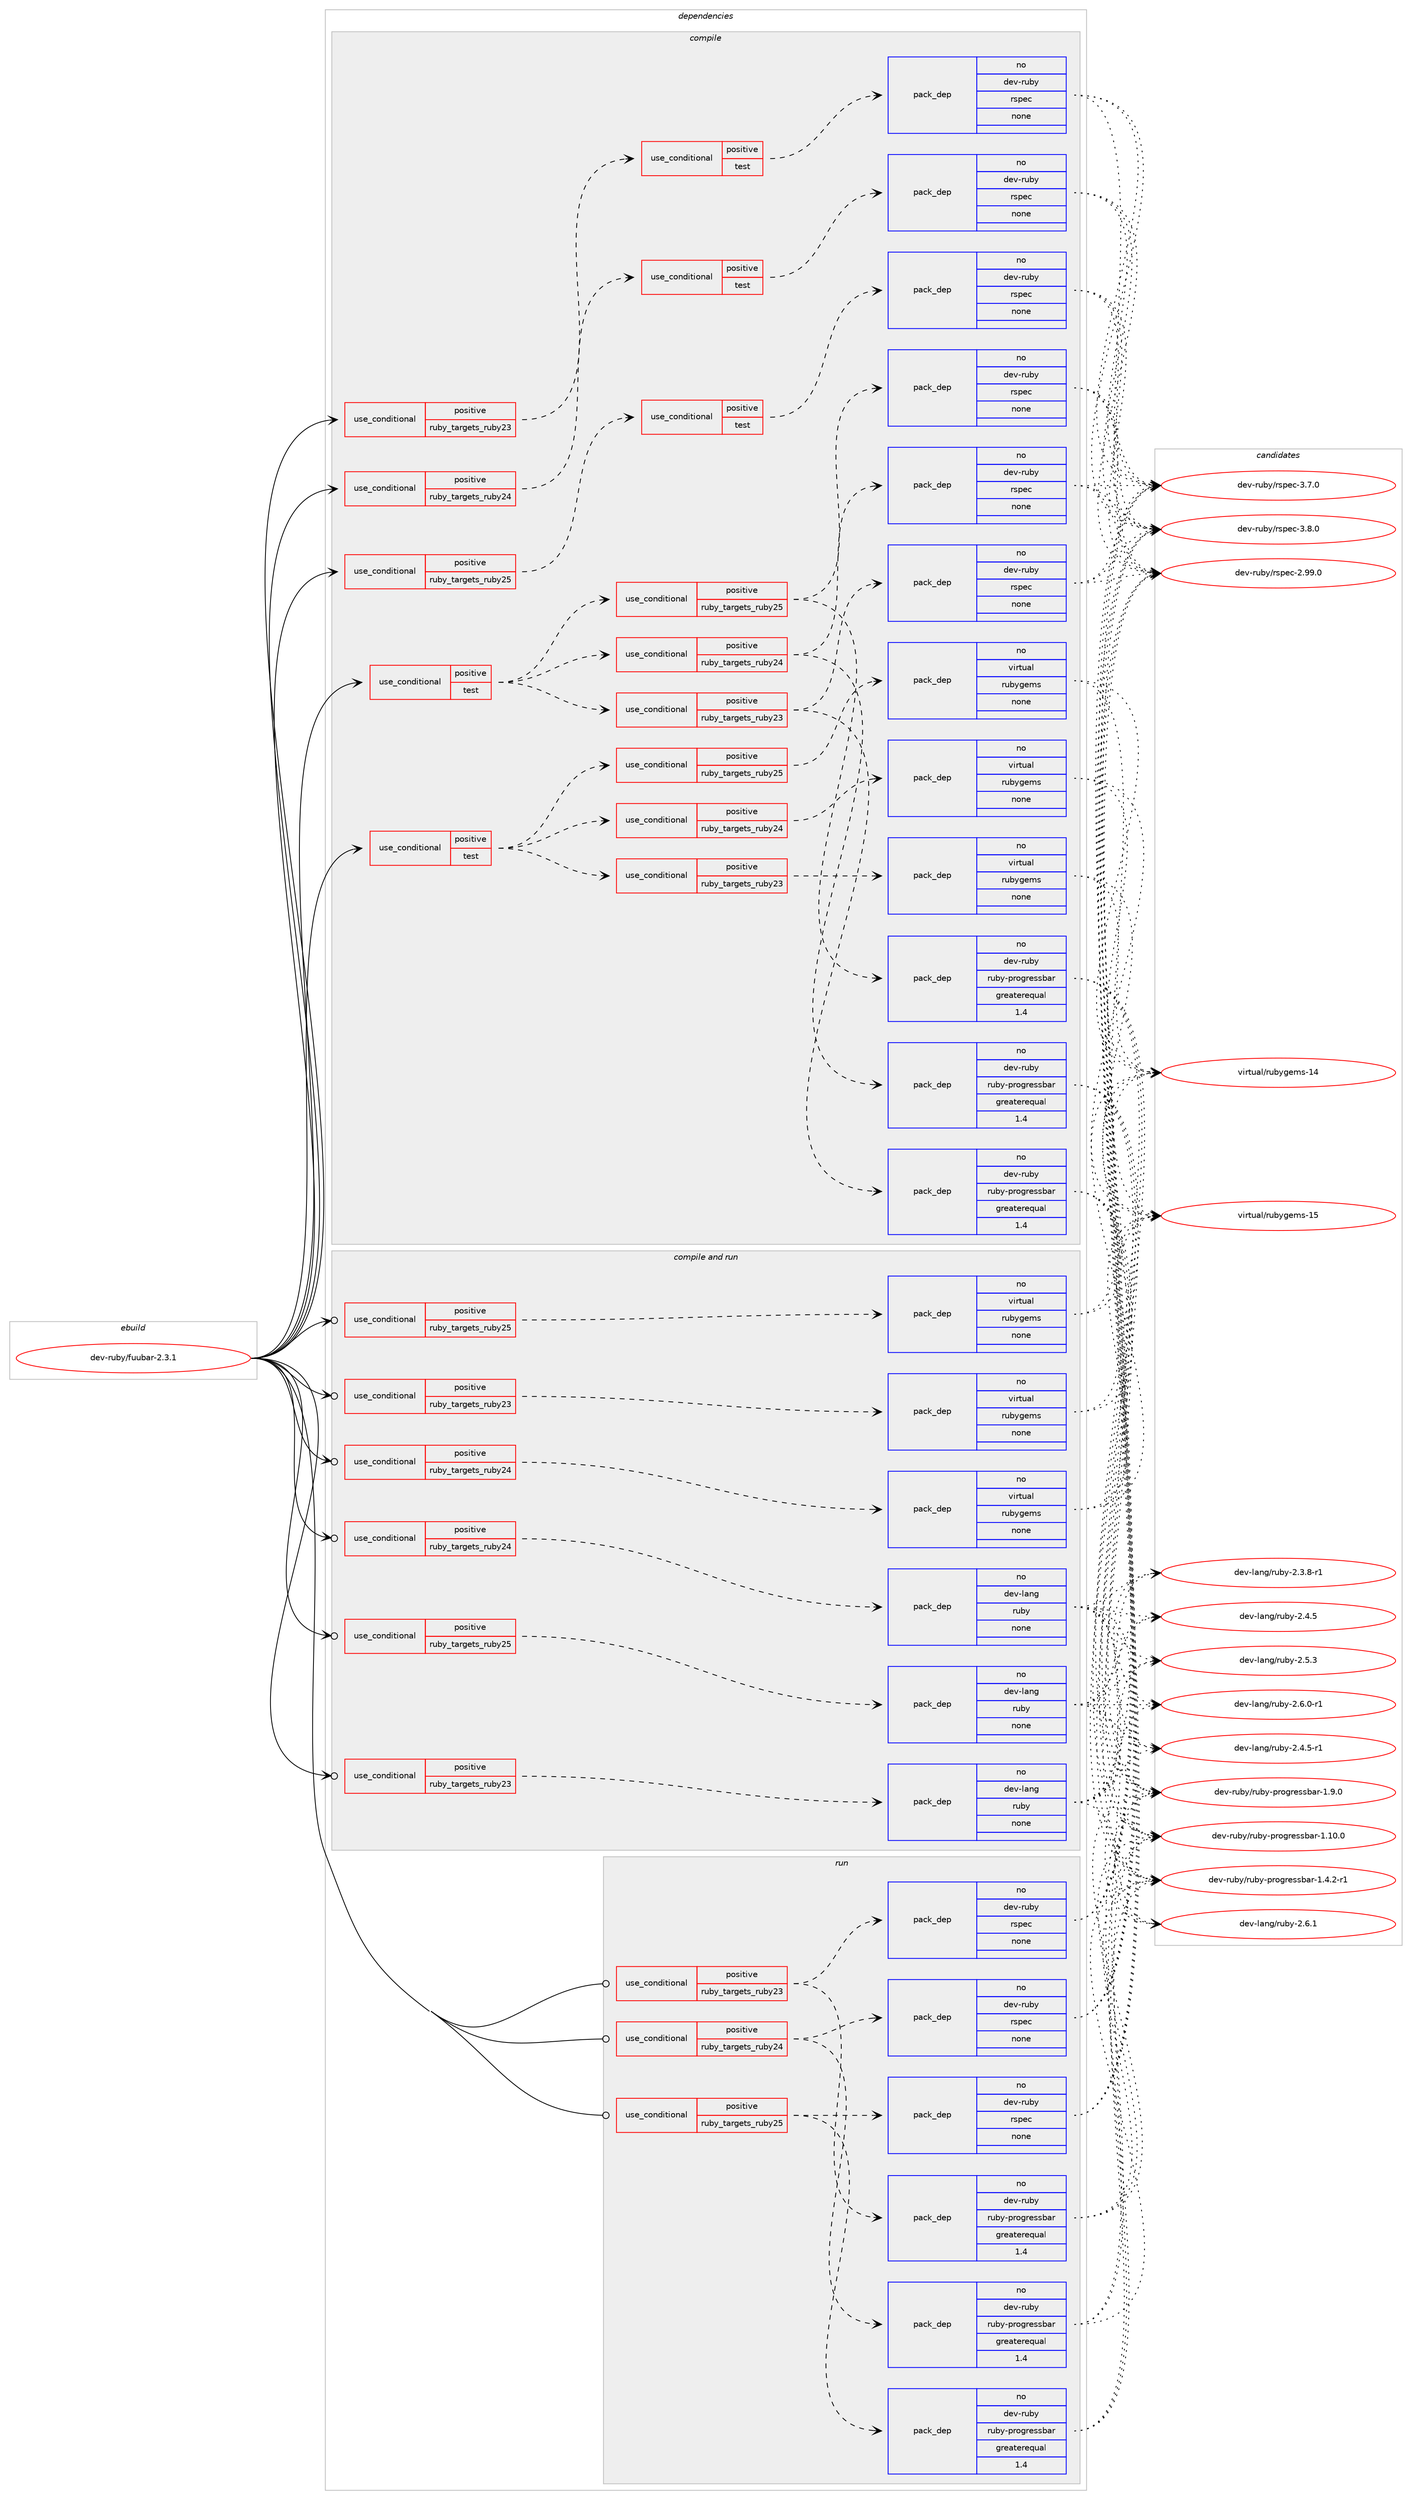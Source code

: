 digraph prolog {

# *************
# Graph options
# *************

newrank=true;
concentrate=true;
compound=true;
graph [rankdir=LR,fontname=Helvetica,fontsize=10,ranksep=1.5];#, ranksep=2.5, nodesep=0.2];
edge  [arrowhead=vee];
node  [fontname=Helvetica,fontsize=10];

# **********
# The ebuild
# **********

subgraph cluster_leftcol {
color=gray;
rank=same;
label=<<i>ebuild</i>>;
id [label="dev-ruby/fuubar-2.3.1", color=red, width=4, href="../dev-ruby/fuubar-2.3.1.svg"];
}

# ****************
# The dependencies
# ****************

subgraph cluster_midcol {
color=gray;
label=<<i>dependencies</i>>;
subgraph cluster_compile {
fillcolor="#eeeeee";
style=filled;
label=<<i>compile</i>>;
subgraph cond400617 {
dependency1494872 [label=<<TABLE BORDER="0" CELLBORDER="1" CELLSPACING="0" CELLPADDING="4"><TR><TD ROWSPAN="3" CELLPADDING="10">use_conditional</TD></TR><TR><TD>positive</TD></TR><TR><TD>ruby_targets_ruby23</TD></TR></TABLE>>, shape=none, color=red];
subgraph cond400618 {
dependency1494873 [label=<<TABLE BORDER="0" CELLBORDER="1" CELLSPACING="0" CELLPADDING="4"><TR><TD ROWSPAN="3" CELLPADDING="10">use_conditional</TD></TR><TR><TD>positive</TD></TR><TR><TD>test</TD></TR></TABLE>>, shape=none, color=red];
subgraph pack1070810 {
dependency1494874 [label=<<TABLE BORDER="0" CELLBORDER="1" CELLSPACING="0" CELLPADDING="4" WIDTH="220"><TR><TD ROWSPAN="6" CELLPADDING="30">pack_dep</TD></TR><TR><TD WIDTH="110">no</TD></TR><TR><TD>dev-ruby</TD></TR><TR><TD>rspec</TD></TR><TR><TD>none</TD></TR><TR><TD></TD></TR></TABLE>>, shape=none, color=blue];
}
dependency1494873:e -> dependency1494874:w [weight=20,style="dashed",arrowhead="vee"];
}
dependency1494872:e -> dependency1494873:w [weight=20,style="dashed",arrowhead="vee"];
}
id:e -> dependency1494872:w [weight=20,style="solid",arrowhead="vee"];
subgraph cond400619 {
dependency1494875 [label=<<TABLE BORDER="0" CELLBORDER="1" CELLSPACING="0" CELLPADDING="4"><TR><TD ROWSPAN="3" CELLPADDING="10">use_conditional</TD></TR><TR><TD>positive</TD></TR><TR><TD>ruby_targets_ruby24</TD></TR></TABLE>>, shape=none, color=red];
subgraph cond400620 {
dependency1494876 [label=<<TABLE BORDER="0" CELLBORDER="1" CELLSPACING="0" CELLPADDING="4"><TR><TD ROWSPAN="3" CELLPADDING="10">use_conditional</TD></TR><TR><TD>positive</TD></TR><TR><TD>test</TD></TR></TABLE>>, shape=none, color=red];
subgraph pack1070811 {
dependency1494877 [label=<<TABLE BORDER="0" CELLBORDER="1" CELLSPACING="0" CELLPADDING="4" WIDTH="220"><TR><TD ROWSPAN="6" CELLPADDING="30">pack_dep</TD></TR><TR><TD WIDTH="110">no</TD></TR><TR><TD>dev-ruby</TD></TR><TR><TD>rspec</TD></TR><TR><TD>none</TD></TR><TR><TD></TD></TR></TABLE>>, shape=none, color=blue];
}
dependency1494876:e -> dependency1494877:w [weight=20,style="dashed",arrowhead="vee"];
}
dependency1494875:e -> dependency1494876:w [weight=20,style="dashed",arrowhead="vee"];
}
id:e -> dependency1494875:w [weight=20,style="solid",arrowhead="vee"];
subgraph cond400621 {
dependency1494878 [label=<<TABLE BORDER="0" CELLBORDER="1" CELLSPACING="0" CELLPADDING="4"><TR><TD ROWSPAN="3" CELLPADDING="10">use_conditional</TD></TR><TR><TD>positive</TD></TR><TR><TD>ruby_targets_ruby25</TD></TR></TABLE>>, shape=none, color=red];
subgraph cond400622 {
dependency1494879 [label=<<TABLE BORDER="0" CELLBORDER="1" CELLSPACING="0" CELLPADDING="4"><TR><TD ROWSPAN="3" CELLPADDING="10">use_conditional</TD></TR><TR><TD>positive</TD></TR><TR><TD>test</TD></TR></TABLE>>, shape=none, color=red];
subgraph pack1070812 {
dependency1494880 [label=<<TABLE BORDER="0" CELLBORDER="1" CELLSPACING="0" CELLPADDING="4" WIDTH="220"><TR><TD ROWSPAN="6" CELLPADDING="30">pack_dep</TD></TR><TR><TD WIDTH="110">no</TD></TR><TR><TD>dev-ruby</TD></TR><TR><TD>rspec</TD></TR><TR><TD>none</TD></TR><TR><TD></TD></TR></TABLE>>, shape=none, color=blue];
}
dependency1494879:e -> dependency1494880:w [weight=20,style="dashed",arrowhead="vee"];
}
dependency1494878:e -> dependency1494879:w [weight=20,style="dashed",arrowhead="vee"];
}
id:e -> dependency1494878:w [weight=20,style="solid",arrowhead="vee"];
subgraph cond400623 {
dependency1494881 [label=<<TABLE BORDER="0" CELLBORDER="1" CELLSPACING="0" CELLPADDING="4"><TR><TD ROWSPAN="3" CELLPADDING="10">use_conditional</TD></TR><TR><TD>positive</TD></TR><TR><TD>test</TD></TR></TABLE>>, shape=none, color=red];
subgraph cond400624 {
dependency1494882 [label=<<TABLE BORDER="0" CELLBORDER="1" CELLSPACING="0" CELLPADDING="4"><TR><TD ROWSPAN="3" CELLPADDING="10">use_conditional</TD></TR><TR><TD>positive</TD></TR><TR><TD>ruby_targets_ruby23</TD></TR></TABLE>>, shape=none, color=red];
subgraph pack1070813 {
dependency1494883 [label=<<TABLE BORDER="0" CELLBORDER="1" CELLSPACING="0" CELLPADDING="4" WIDTH="220"><TR><TD ROWSPAN="6" CELLPADDING="30">pack_dep</TD></TR><TR><TD WIDTH="110">no</TD></TR><TR><TD>dev-ruby</TD></TR><TR><TD>rspec</TD></TR><TR><TD>none</TD></TR><TR><TD></TD></TR></TABLE>>, shape=none, color=blue];
}
dependency1494882:e -> dependency1494883:w [weight=20,style="dashed",arrowhead="vee"];
subgraph pack1070814 {
dependency1494884 [label=<<TABLE BORDER="0" CELLBORDER="1" CELLSPACING="0" CELLPADDING="4" WIDTH="220"><TR><TD ROWSPAN="6" CELLPADDING="30">pack_dep</TD></TR><TR><TD WIDTH="110">no</TD></TR><TR><TD>dev-ruby</TD></TR><TR><TD>ruby-progressbar</TD></TR><TR><TD>greaterequal</TD></TR><TR><TD>1.4</TD></TR></TABLE>>, shape=none, color=blue];
}
dependency1494882:e -> dependency1494884:w [weight=20,style="dashed",arrowhead="vee"];
}
dependency1494881:e -> dependency1494882:w [weight=20,style="dashed",arrowhead="vee"];
subgraph cond400625 {
dependency1494885 [label=<<TABLE BORDER="0" CELLBORDER="1" CELLSPACING="0" CELLPADDING="4"><TR><TD ROWSPAN="3" CELLPADDING="10">use_conditional</TD></TR><TR><TD>positive</TD></TR><TR><TD>ruby_targets_ruby24</TD></TR></TABLE>>, shape=none, color=red];
subgraph pack1070815 {
dependency1494886 [label=<<TABLE BORDER="0" CELLBORDER="1" CELLSPACING="0" CELLPADDING="4" WIDTH="220"><TR><TD ROWSPAN="6" CELLPADDING="30">pack_dep</TD></TR><TR><TD WIDTH="110">no</TD></TR><TR><TD>dev-ruby</TD></TR><TR><TD>rspec</TD></TR><TR><TD>none</TD></TR><TR><TD></TD></TR></TABLE>>, shape=none, color=blue];
}
dependency1494885:e -> dependency1494886:w [weight=20,style="dashed",arrowhead="vee"];
subgraph pack1070816 {
dependency1494887 [label=<<TABLE BORDER="0" CELLBORDER="1" CELLSPACING="0" CELLPADDING="4" WIDTH="220"><TR><TD ROWSPAN="6" CELLPADDING="30">pack_dep</TD></TR><TR><TD WIDTH="110">no</TD></TR><TR><TD>dev-ruby</TD></TR><TR><TD>ruby-progressbar</TD></TR><TR><TD>greaterequal</TD></TR><TR><TD>1.4</TD></TR></TABLE>>, shape=none, color=blue];
}
dependency1494885:e -> dependency1494887:w [weight=20,style="dashed",arrowhead="vee"];
}
dependency1494881:e -> dependency1494885:w [weight=20,style="dashed",arrowhead="vee"];
subgraph cond400626 {
dependency1494888 [label=<<TABLE BORDER="0" CELLBORDER="1" CELLSPACING="0" CELLPADDING="4"><TR><TD ROWSPAN="3" CELLPADDING="10">use_conditional</TD></TR><TR><TD>positive</TD></TR><TR><TD>ruby_targets_ruby25</TD></TR></TABLE>>, shape=none, color=red];
subgraph pack1070817 {
dependency1494889 [label=<<TABLE BORDER="0" CELLBORDER="1" CELLSPACING="0" CELLPADDING="4" WIDTH="220"><TR><TD ROWSPAN="6" CELLPADDING="30">pack_dep</TD></TR><TR><TD WIDTH="110">no</TD></TR><TR><TD>dev-ruby</TD></TR><TR><TD>rspec</TD></TR><TR><TD>none</TD></TR><TR><TD></TD></TR></TABLE>>, shape=none, color=blue];
}
dependency1494888:e -> dependency1494889:w [weight=20,style="dashed",arrowhead="vee"];
subgraph pack1070818 {
dependency1494890 [label=<<TABLE BORDER="0" CELLBORDER="1" CELLSPACING="0" CELLPADDING="4" WIDTH="220"><TR><TD ROWSPAN="6" CELLPADDING="30">pack_dep</TD></TR><TR><TD WIDTH="110">no</TD></TR><TR><TD>dev-ruby</TD></TR><TR><TD>ruby-progressbar</TD></TR><TR><TD>greaterequal</TD></TR><TR><TD>1.4</TD></TR></TABLE>>, shape=none, color=blue];
}
dependency1494888:e -> dependency1494890:w [weight=20,style="dashed",arrowhead="vee"];
}
dependency1494881:e -> dependency1494888:w [weight=20,style="dashed",arrowhead="vee"];
}
id:e -> dependency1494881:w [weight=20,style="solid",arrowhead="vee"];
subgraph cond400627 {
dependency1494891 [label=<<TABLE BORDER="0" CELLBORDER="1" CELLSPACING="0" CELLPADDING="4"><TR><TD ROWSPAN="3" CELLPADDING="10">use_conditional</TD></TR><TR><TD>positive</TD></TR><TR><TD>test</TD></TR></TABLE>>, shape=none, color=red];
subgraph cond400628 {
dependency1494892 [label=<<TABLE BORDER="0" CELLBORDER="1" CELLSPACING="0" CELLPADDING="4"><TR><TD ROWSPAN="3" CELLPADDING="10">use_conditional</TD></TR><TR><TD>positive</TD></TR><TR><TD>ruby_targets_ruby23</TD></TR></TABLE>>, shape=none, color=red];
subgraph pack1070819 {
dependency1494893 [label=<<TABLE BORDER="0" CELLBORDER="1" CELLSPACING="0" CELLPADDING="4" WIDTH="220"><TR><TD ROWSPAN="6" CELLPADDING="30">pack_dep</TD></TR><TR><TD WIDTH="110">no</TD></TR><TR><TD>virtual</TD></TR><TR><TD>rubygems</TD></TR><TR><TD>none</TD></TR><TR><TD></TD></TR></TABLE>>, shape=none, color=blue];
}
dependency1494892:e -> dependency1494893:w [weight=20,style="dashed",arrowhead="vee"];
}
dependency1494891:e -> dependency1494892:w [weight=20,style="dashed",arrowhead="vee"];
subgraph cond400629 {
dependency1494894 [label=<<TABLE BORDER="0" CELLBORDER="1" CELLSPACING="0" CELLPADDING="4"><TR><TD ROWSPAN="3" CELLPADDING="10">use_conditional</TD></TR><TR><TD>positive</TD></TR><TR><TD>ruby_targets_ruby24</TD></TR></TABLE>>, shape=none, color=red];
subgraph pack1070820 {
dependency1494895 [label=<<TABLE BORDER="0" CELLBORDER="1" CELLSPACING="0" CELLPADDING="4" WIDTH="220"><TR><TD ROWSPAN="6" CELLPADDING="30">pack_dep</TD></TR><TR><TD WIDTH="110">no</TD></TR><TR><TD>virtual</TD></TR><TR><TD>rubygems</TD></TR><TR><TD>none</TD></TR><TR><TD></TD></TR></TABLE>>, shape=none, color=blue];
}
dependency1494894:e -> dependency1494895:w [weight=20,style="dashed",arrowhead="vee"];
}
dependency1494891:e -> dependency1494894:w [weight=20,style="dashed",arrowhead="vee"];
subgraph cond400630 {
dependency1494896 [label=<<TABLE BORDER="0" CELLBORDER="1" CELLSPACING="0" CELLPADDING="4"><TR><TD ROWSPAN="3" CELLPADDING="10">use_conditional</TD></TR><TR><TD>positive</TD></TR><TR><TD>ruby_targets_ruby25</TD></TR></TABLE>>, shape=none, color=red];
subgraph pack1070821 {
dependency1494897 [label=<<TABLE BORDER="0" CELLBORDER="1" CELLSPACING="0" CELLPADDING="4" WIDTH="220"><TR><TD ROWSPAN="6" CELLPADDING="30">pack_dep</TD></TR><TR><TD WIDTH="110">no</TD></TR><TR><TD>virtual</TD></TR><TR><TD>rubygems</TD></TR><TR><TD>none</TD></TR><TR><TD></TD></TR></TABLE>>, shape=none, color=blue];
}
dependency1494896:e -> dependency1494897:w [weight=20,style="dashed",arrowhead="vee"];
}
dependency1494891:e -> dependency1494896:w [weight=20,style="dashed",arrowhead="vee"];
}
id:e -> dependency1494891:w [weight=20,style="solid",arrowhead="vee"];
}
subgraph cluster_compileandrun {
fillcolor="#eeeeee";
style=filled;
label=<<i>compile and run</i>>;
subgraph cond400631 {
dependency1494898 [label=<<TABLE BORDER="0" CELLBORDER="1" CELLSPACING="0" CELLPADDING="4"><TR><TD ROWSPAN="3" CELLPADDING="10">use_conditional</TD></TR><TR><TD>positive</TD></TR><TR><TD>ruby_targets_ruby23</TD></TR></TABLE>>, shape=none, color=red];
subgraph pack1070822 {
dependency1494899 [label=<<TABLE BORDER="0" CELLBORDER="1" CELLSPACING="0" CELLPADDING="4" WIDTH="220"><TR><TD ROWSPAN="6" CELLPADDING="30">pack_dep</TD></TR><TR><TD WIDTH="110">no</TD></TR><TR><TD>dev-lang</TD></TR><TR><TD>ruby</TD></TR><TR><TD>none</TD></TR><TR><TD></TD></TR></TABLE>>, shape=none, color=blue];
}
dependency1494898:e -> dependency1494899:w [weight=20,style="dashed",arrowhead="vee"];
}
id:e -> dependency1494898:w [weight=20,style="solid",arrowhead="odotvee"];
subgraph cond400632 {
dependency1494900 [label=<<TABLE BORDER="0" CELLBORDER="1" CELLSPACING="0" CELLPADDING="4"><TR><TD ROWSPAN="3" CELLPADDING="10">use_conditional</TD></TR><TR><TD>positive</TD></TR><TR><TD>ruby_targets_ruby23</TD></TR></TABLE>>, shape=none, color=red];
subgraph pack1070823 {
dependency1494901 [label=<<TABLE BORDER="0" CELLBORDER="1" CELLSPACING="0" CELLPADDING="4" WIDTH="220"><TR><TD ROWSPAN="6" CELLPADDING="30">pack_dep</TD></TR><TR><TD WIDTH="110">no</TD></TR><TR><TD>virtual</TD></TR><TR><TD>rubygems</TD></TR><TR><TD>none</TD></TR><TR><TD></TD></TR></TABLE>>, shape=none, color=blue];
}
dependency1494900:e -> dependency1494901:w [weight=20,style="dashed",arrowhead="vee"];
}
id:e -> dependency1494900:w [weight=20,style="solid",arrowhead="odotvee"];
subgraph cond400633 {
dependency1494902 [label=<<TABLE BORDER="0" CELLBORDER="1" CELLSPACING="0" CELLPADDING="4"><TR><TD ROWSPAN="3" CELLPADDING="10">use_conditional</TD></TR><TR><TD>positive</TD></TR><TR><TD>ruby_targets_ruby24</TD></TR></TABLE>>, shape=none, color=red];
subgraph pack1070824 {
dependency1494903 [label=<<TABLE BORDER="0" CELLBORDER="1" CELLSPACING="0" CELLPADDING="4" WIDTH="220"><TR><TD ROWSPAN="6" CELLPADDING="30">pack_dep</TD></TR><TR><TD WIDTH="110">no</TD></TR><TR><TD>dev-lang</TD></TR><TR><TD>ruby</TD></TR><TR><TD>none</TD></TR><TR><TD></TD></TR></TABLE>>, shape=none, color=blue];
}
dependency1494902:e -> dependency1494903:w [weight=20,style="dashed",arrowhead="vee"];
}
id:e -> dependency1494902:w [weight=20,style="solid",arrowhead="odotvee"];
subgraph cond400634 {
dependency1494904 [label=<<TABLE BORDER="0" CELLBORDER="1" CELLSPACING="0" CELLPADDING="4"><TR><TD ROWSPAN="3" CELLPADDING="10">use_conditional</TD></TR><TR><TD>positive</TD></TR><TR><TD>ruby_targets_ruby24</TD></TR></TABLE>>, shape=none, color=red];
subgraph pack1070825 {
dependency1494905 [label=<<TABLE BORDER="0" CELLBORDER="1" CELLSPACING="0" CELLPADDING="4" WIDTH="220"><TR><TD ROWSPAN="6" CELLPADDING="30">pack_dep</TD></TR><TR><TD WIDTH="110">no</TD></TR><TR><TD>virtual</TD></TR><TR><TD>rubygems</TD></TR><TR><TD>none</TD></TR><TR><TD></TD></TR></TABLE>>, shape=none, color=blue];
}
dependency1494904:e -> dependency1494905:w [weight=20,style="dashed",arrowhead="vee"];
}
id:e -> dependency1494904:w [weight=20,style="solid",arrowhead="odotvee"];
subgraph cond400635 {
dependency1494906 [label=<<TABLE BORDER="0" CELLBORDER="1" CELLSPACING="0" CELLPADDING="4"><TR><TD ROWSPAN="3" CELLPADDING="10">use_conditional</TD></TR><TR><TD>positive</TD></TR><TR><TD>ruby_targets_ruby25</TD></TR></TABLE>>, shape=none, color=red];
subgraph pack1070826 {
dependency1494907 [label=<<TABLE BORDER="0" CELLBORDER="1" CELLSPACING="0" CELLPADDING="4" WIDTH="220"><TR><TD ROWSPAN="6" CELLPADDING="30">pack_dep</TD></TR><TR><TD WIDTH="110">no</TD></TR><TR><TD>dev-lang</TD></TR><TR><TD>ruby</TD></TR><TR><TD>none</TD></TR><TR><TD></TD></TR></TABLE>>, shape=none, color=blue];
}
dependency1494906:e -> dependency1494907:w [weight=20,style="dashed",arrowhead="vee"];
}
id:e -> dependency1494906:w [weight=20,style="solid",arrowhead="odotvee"];
subgraph cond400636 {
dependency1494908 [label=<<TABLE BORDER="0" CELLBORDER="1" CELLSPACING="0" CELLPADDING="4"><TR><TD ROWSPAN="3" CELLPADDING="10">use_conditional</TD></TR><TR><TD>positive</TD></TR><TR><TD>ruby_targets_ruby25</TD></TR></TABLE>>, shape=none, color=red];
subgraph pack1070827 {
dependency1494909 [label=<<TABLE BORDER="0" CELLBORDER="1" CELLSPACING="0" CELLPADDING="4" WIDTH="220"><TR><TD ROWSPAN="6" CELLPADDING="30">pack_dep</TD></TR><TR><TD WIDTH="110">no</TD></TR><TR><TD>virtual</TD></TR><TR><TD>rubygems</TD></TR><TR><TD>none</TD></TR><TR><TD></TD></TR></TABLE>>, shape=none, color=blue];
}
dependency1494908:e -> dependency1494909:w [weight=20,style="dashed",arrowhead="vee"];
}
id:e -> dependency1494908:w [weight=20,style="solid",arrowhead="odotvee"];
}
subgraph cluster_run {
fillcolor="#eeeeee";
style=filled;
label=<<i>run</i>>;
subgraph cond400637 {
dependency1494910 [label=<<TABLE BORDER="0" CELLBORDER="1" CELLSPACING="0" CELLPADDING="4"><TR><TD ROWSPAN="3" CELLPADDING="10">use_conditional</TD></TR><TR><TD>positive</TD></TR><TR><TD>ruby_targets_ruby23</TD></TR></TABLE>>, shape=none, color=red];
subgraph pack1070828 {
dependency1494911 [label=<<TABLE BORDER="0" CELLBORDER="1" CELLSPACING="0" CELLPADDING="4" WIDTH="220"><TR><TD ROWSPAN="6" CELLPADDING="30">pack_dep</TD></TR><TR><TD WIDTH="110">no</TD></TR><TR><TD>dev-ruby</TD></TR><TR><TD>rspec</TD></TR><TR><TD>none</TD></TR><TR><TD></TD></TR></TABLE>>, shape=none, color=blue];
}
dependency1494910:e -> dependency1494911:w [weight=20,style="dashed",arrowhead="vee"];
subgraph pack1070829 {
dependency1494912 [label=<<TABLE BORDER="0" CELLBORDER="1" CELLSPACING="0" CELLPADDING="4" WIDTH="220"><TR><TD ROWSPAN="6" CELLPADDING="30">pack_dep</TD></TR><TR><TD WIDTH="110">no</TD></TR><TR><TD>dev-ruby</TD></TR><TR><TD>ruby-progressbar</TD></TR><TR><TD>greaterequal</TD></TR><TR><TD>1.4</TD></TR></TABLE>>, shape=none, color=blue];
}
dependency1494910:e -> dependency1494912:w [weight=20,style="dashed",arrowhead="vee"];
}
id:e -> dependency1494910:w [weight=20,style="solid",arrowhead="odot"];
subgraph cond400638 {
dependency1494913 [label=<<TABLE BORDER="0" CELLBORDER="1" CELLSPACING="0" CELLPADDING="4"><TR><TD ROWSPAN="3" CELLPADDING="10">use_conditional</TD></TR><TR><TD>positive</TD></TR><TR><TD>ruby_targets_ruby24</TD></TR></TABLE>>, shape=none, color=red];
subgraph pack1070830 {
dependency1494914 [label=<<TABLE BORDER="0" CELLBORDER="1" CELLSPACING="0" CELLPADDING="4" WIDTH="220"><TR><TD ROWSPAN="6" CELLPADDING="30">pack_dep</TD></TR><TR><TD WIDTH="110">no</TD></TR><TR><TD>dev-ruby</TD></TR><TR><TD>rspec</TD></TR><TR><TD>none</TD></TR><TR><TD></TD></TR></TABLE>>, shape=none, color=blue];
}
dependency1494913:e -> dependency1494914:w [weight=20,style="dashed",arrowhead="vee"];
subgraph pack1070831 {
dependency1494915 [label=<<TABLE BORDER="0" CELLBORDER="1" CELLSPACING="0" CELLPADDING="4" WIDTH="220"><TR><TD ROWSPAN="6" CELLPADDING="30">pack_dep</TD></TR><TR><TD WIDTH="110">no</TD></TR><TR><TD>dev-ruby</TD></TR><TR><TD>ruby-progressbar</TD></TR><TR><TD>greaterequal</TD></TR><TR><TD>1.4</TD></TR></TABLE>>, shape=none, color=blue];
}
dependency1494913:e -> dependency1494915:w [weight=20,style="dashed",arrowhead="vee"];
}
id:e -> dependency1494913:w [weight=20,style="solid",arrowhead="odot"];
subgraph cond400639 {
dependency1494916 [label=<<TABLE BORDER="0" CELLBORDER="1" CELLSPACING="0" CELLPADDING="4"><TR><TD ROWSPAN="3" CELLPADDING="10">use_conditional</TD></TR><TR><TD>positive</TD></TR><TR><TD>ruby_targets_ruby25</TD></TR></TABLE>>, shape=none, color=red];
subgraph pack1070832 {
dependency1494917 [label=<<TABLE BORDER="0" CELLBORDER="1" CELLSPACING="0" CELLPADDING="4" WIDTH="220"><TR><TD ROWSPAN="6" CELLPADDING="30">pack_dep</TD></TR><TR><TD WIDTH="110">no</TD></TR><TR><TD>dev-ruby</TD></TR><TR><TD>rspec</TD></TR><TR><TD>none</TD></TR><TR><TD></TD></TR></TABLE>>, shape=none, color=blue];
}
dependency1494916:e -> dependency1494917:w [weight=20,style="dashed",arrowhead="vee"];
subgraph pack1070833 {
dependency1494918 [label=<<TABLE BORDER="0" CELLBORDER="1" CELLSPACING="0" CELLPADDING="4" WIDTH="220"><TR><TD ROWSPAN="6" CELLPADDING="30">pack_dep</TD></TR><TR><TD WIDTH="110">no</TD></TR><TR><TD>dev-ruby</TD></TR><TR><TD>ruby-progressbar</TD></TR><TR><TD>greaterequal</TD></TR><TR><TD>1.4</TD></TR></TABLE>>, shape=none, color=blue];
}
dependency1494916:e -> dependency1494918:w [weight=20,style="dashed",arrowhead="vee"];
}
id:e -> dependency1494916:w [weight=20,style="solid",arrowhead="odot"];
}
}

# **************
# The candidates
# **************

subgraph cluster_choices {
rank=same;
color=gray;
label=<<i>candidates</i>>;

subgraph choice1070810 {
color=black;
nodesep=1;
choice1001011184511411798121471141151121019945504657574648 [label="dev-ruby/rspec-2.99.0", color=red, width=4,href="../dev-ruby/rspec-2.99.0.svg"];
choice10010111845114117981214711411511210199455146554648 [label="dev-ruby/rspec-3.7.0", color=red, width=4,href="../dev-ruby/rspec-3.7.0.svg"];
choice10010111845114117981214711411511210199455146564648 [label="dev-ruby/rspec-3.8.0", color=red, width=4,href="../dev-ruby/rspec-3.8.0.svg"];
dependency1494874:e -> choice1001011184511411798121471141151121019945504657574648:w [style=dotted,weight="100"];
dependency1494874:e -> choice10010111845114117981214711411511210199455146554648:w [style=dotted,weight="100"];
dependency1494874:e -> choice10010111845114117981214711411511210199455146564648:w [style=dotted,weight="100"];
}
subgraph choice1070811 {
color=black;
nodesep=1;
choice1001011184511411798121471141151121019945504657574648 [label="dev-ruby/rspec-2.99.0", color=red, width=4,href="../dev-ruby/rspec-2.99.0.svg"];
choice10010111845114117981214711411511210199455146554648 [label="dev-ruby/rspec-3.7.0", color=red, width=4,href="../dev-ruby/rspec-3.7.0.svg"];
choice10010111845114117981214711411511210199455146564648 [label="dev-ruby/rspec-3.8.0", color=red, width=4,href="../dev-ruby/rspec-3.8.0.svg"];
dependency1494877:e -> choice1001011184511411798121471141151121019945504657574648:w [style=dotted,weight="100"];
dependency1494877:e -> choice10010111845114117981214711411511210199455146554648:w [style=dotted,weight="100"];
dependency1494877:e -> choice10010111845114117981214711411511210199455146564648:w [style=dotted,weight="100"];
}
subgraph choice1070812 {
color=black;
nodesep=1;
choice1001011184511411798121471141151121019945504657574648 [label="dev-ruby/rspec-2.99.0", color=red, width=4,href="../dev-ruby/rspec-2.99.0.svg"];
choice10010111845114117981214711411511210199455146554648 [label="dev-ruby/rspec-3.7.0", color=red, width=4,href="../dev-ruby/rspec-3.7.0.svg"];
choice10010111845114117981214711411511210199455146564648 [label="dev-ruby/rspec-3.8.0", color=red, width=4,href="../dev-ruby/rspec-3.8.0.svg"];
dependency1494880:e -> choice1001011184511411798121471141151121019945504657574648:w [style=dotted,weight="100"];
dependency1494880:e -> choice10010111845114117981214711411511210199455146554648:w [style=dotted,weight="100"];
dependency1494880:e -> choice10010111845114117981214711411511210199455146564648:w [style=dotted,weight="100"];
}
subgraph choice1070813 {
color=black;
nodesep=1;
choice1001011184511411798121471141151121019945504657574648 [label="dev-ruby/rspec-2.99.0", color=red, width=4,href="../dev-ruby/rspec-2.99.0.svg"];
choice10010111845114117981214711411511210199455146554648 [label="dev-ruby/rspec-3.7.0", color=red, width=4,href="../dev-ruby/rspec-3.7.0.svg"];
choice10010111845114117981214711411511210199455146564648 [label="dev-ruby/rspec-3.8.0", color=red, width=4,href="../dev-ruby/rspec-3.8.0.svg"];
dependency1494883:e -> choice1001011184511411798121471141151121019945504657574648:w [style=dotted,weight="100"];
dependency1494883:e -> choice10010111845114117981214711411511210199455146554648:w [style=dotted,weight="100"];
dependency1494883:e -> choice10010111845114117981214711411511210199455146564648:w [style=dotted,weight="100"];
}
subgraph choice1070814 {
color=black;
nodesep=1;
choice1001011184511411798121471141179812145112114111103114101115115989711445494649484648 [label="dev-ruby/ruby-progressbar-1.10.0", color=red, width=4,href="../dev-ruby/ruby-progressbar-1.10.0.svg"];
choice100101118451141179812147114117981214511211411110311410111511598971144549465246504511449 [label="dev-ruby/ruby-progressbar-1.4.2-r1", color=red, width=4,href="../dev-ruby/ruby-progressbar-1.4.2-r1.svg"];
choice10010111845114117981214711411798121451121141111031141011151159897114454946574648 [label="dev-ruby/ruby-progressbar-1.9.0", color=red, width=4,href="../dev-ruby/ruby-progressbar-1.9.0.svg"];
dependency1494884:e -> choice1001011184511411798121471141179812145112114111103114101115115989711445494649484648:w [style=dotted,weight="100"];
dependency1494884:e -> choice100101118451141179812147114117981214511211411110311410111511598971144549465246504511449:w [style=dotted,weight="100"];
dependency1494884:e -> choice10010111845114117981214711411798121451121141111031141011151159897114454946574648:w [style=dotted,weight="100"];
}
subgraph choice1070815 {
color=black;
nodesep=1;
choice1001011184511411798121471141151121019945504657574648 [label="dev-ruby/rspec-2.99.0", color=red, width=4,href="../dev-ruby/rspec-2.99.0.svg"];
choice10010111845114117981214711411511210199455146554648 [label="dev-ruby/rspec-3.7.0", color=red, width=4,href="../dev-ruby/rspec-3.7.0.svg"];
choice10010111845114117981214711411511210199455146564648 [label="dev-ruby/rspec-3.8.0", color=red, width=4,href="../dev-ruby/rspec-3.8.0.svg"];
dependency1494886:e -> choice1001011184511411798121471141151121019945504657574648:w [style=dotted,weight="100"];
dependency1494886:e -> choice10010111845114117981214711411511210199455146554648:w [style=dotted,weight="100"];
dependency1494886:e -> choice10010111845114117981214711411511210199455146564648:w [style=dotted,weight="100"];
}
subgraph choice1070816 {
color=black;
nodesep=1;
choice1001011184511411798121471141179812145112114111103114101115115989711445494649484648 [label="dev-ruby/ruby-progressbar-1.10.0", color=red, width=4,href="../dev-ruby/ruby-progressbar-1.10.0.svg"];
choice100101118451141179812147114117981214511211411110311410111511598971144549465246504511449 [label="dev-ruby/ruby-progressbar-1.4.2-r1", color=red, width=4,href="../dev-ruby/ruby-progressbar-1.4.2-r1.svg"];
choice10010111845114117981214711411798121451121141111031141011151159897114454946574648 [label="dev-ruby/ruby-progressbar-1.9.0", color=red, width=4,href="../dev-ruby/ruby-progressbar-1.9.0.svg"];
dependency1494887:e -> choice1001011184511411798121471141179812145112114111103114101115115989711445494649484648:w [style=dotted,weight="100"];
dependency1494887:e -> choice100101118451141179812147114117981214511211411110311410111511598971144549465246504511449:w [style=dotted,weight="100"];
dependency1494887:e -> choice10010111845114117981214711411798121451121141111031141011151159897114454946574648:w [style=dotted,weight="100"];
}
subgraph choice1070817 {
color=black;
nodesep=1;
choice1001011184511411798121471141151121019945504657574648 [label="dev-ruby/rspec-2.99.0", color=red, width=4,href="../dev-ruby/rspec-2.99.0.svg"];
choice10010111845114117981214711411511210199455146554648 [label="dev-ruby/rspec-3.7.0", color=red, width=4,href="../dev-ruby/rspec-3.7.0.svg"];
choice10010111845114117981214711411511210199455146564648 [label="dev-ruby/rspec-3.8.0", color=red, width=4,href="../dev-ruby/rspec-3.8.0.svg"];
dependency1494889:e -> choice1001011184511411798121471141151121019945504657574648:w [style=dotted,weight="100"];
dependency1494889:e -> choice10010111845114117981214711411511210199455146554648:w [style=dotted,weight="100"];
dependency1494889:e -> choice10010111845114117981214711411511210199455146564648:w [style=dotted,weight="100"];
}
subgraph choice1070818 {
color=black;
nodesep=1;
choice1001011184511411798121471141179812145112114111103114101115115989711445494649484648 [label="dev-ruby/ruby-progressbar-1.10.0", color=red, width=4,href="../dev-ruby/ruby-progressbar-1.10.0.svg"];
choice100101118451141179812147114117981214511211411110311410111511598971144549465246504511449 [label="dev-ruby/ruby-progressbar-1.4.2-r1", color=red, width=4,href="../dev-ruby/ruby-progressbar-1.4.2-r1.svg"];
choice10010111845114117981214711411798121451121141111031141011151159897114454946574648 [label="dev-ruby/ruby-progressbar-1.9.0", color=red, width=4,href="../dev-ruby/ruby-progressbar-1.9.0.svg"];
dependency1494890:e -> choice1001011184511411798121471141179812145112114111103114101115115989711445494649484648:w [style=dotted,weight="100"];
dependency1494890:e -> choice100101118451141179812147114117981214511211411110311410111511598971144549465246504511449:w [style=dotted,weight="100"];
dependency1494890:e -> choice10010111845114117981214711411798121451121141111031141011151159897114454946574648:w [style=dotted,weight="100"];
}
subgraph choice1070819 {
color=black;
nodesep=1;
choice118105114116117971084711411798121103101109115454952 [label="virtual/rubygems-14", color=red, width=4,href="../virtual/rubygems-14.svg"];
choice118105114116117971084711411798121103101109115454953 [label="virtual/rubygems-15", color=red, width=4,href="../virtual/rubygems-15.svg"];
dependency1494893:e -> choice118105114116117971084711411798121103101109115454952:w [style=dotted,weight="100"];
dependency1494893:e -> choice118105114116117971084711411798121103101109115454953:w [style=dotted,weight="100"];
}
subgraph choice1070820 {
color=black;
nodesep=1;
choice118105114116117971084711411798121103101109115454952 [label="virtual/rubygems-14", color=red, width=4,href="../virtual/rubygems-14.svg"];
choice118105114116117971084711411798121103101109115454953 [label="virtual/rubygems-15", color=red, width=4,href="../virtual/rubygems-15.svg"];
dependency1494895:e -> choice118105114116117971084711411798121103101109115454952:w [style=dotted,weight="100"];
dependency1494895:e -> choice118105114116117971084711411798121103101109115454953:w [style=dotted,weight="100"];
}
subgraph choice1070821 {
color=black;
nodesep=1;
choice118105114116117971084711411798121103101109115454952 [label="virtual/rubygems-14", color=red, width=4,href="../virtual/rubygems-14.svg"];
choice118105114116117971084711411798121103101109115454953 [label="virtual/rubygems-15", color=red, width=4,href="../virtual/rubygems-15.svg"];
dependency1494897:e -> choice118105114116117971084711411798121103101109115454952:w [style=dotted,weight="100"];
dependency1494897:e -> choice118105114116117971084711411798121103101109115454953:w [style=dotted,weight="100"];
}
subgraph choice1070822 {
color=black;
nodesep=1;
choice100101118451089711010347114117981214550465146564511449 [label="dev-lang/ruby-2.3.8-r1", color=red, width=4,href="../dev-lang/ruby-2.3.8-r1.svg"];
choice10010111845108971101034711411798121455046524653 [label="dev-lang/ruby-2.4.5", color=red, width=4,href="../dev-lang/ruby-2.4.5.svg"];
choice100101118451089711010347114117981214550465246534511449 [label="dev-lang/ruby-2.4.5-r1", color=red, width=4,href="../dev-lang/ruby-2.4.5-r1.svg"];
choice10010111845108971101034711411798121455046534651 [label="dev-lang/ruby-2.5.3", color=red, width=4,href="../dev-lang/ruby-2.5.3.svg"];
choice100101118451089711010347114117981214550465446484511449 [label="dev-lang/ruby-2.6.0-r1", color=red, width=4,href="../dev-lang/ruby-2.6.0-r1.svg"];
choice10010111845108971101034711411798121455046544649 [label="dev-lang/ruby-2.6.1", color=red, width=4,href="../dev-lang/ruby-2.6.1.svg"];
dependency1494899:e -> choice100101118451089711010347114117981214550465146564511449:w [style=dotted,weight="100"];
dependency1494899:e -> choice10010111845108971101034711411798121455046524653:w [style=dotted,weight="100"];
dependency1494899:e -> choice100101118451089711010347114117981214550465246534511449:w [style=dotted,weight="100"];
dependency1494899:e -> choice10010111845108971101034711411798121455046534651:w [style=dotted,weight="100"];
dependency1494899:e -> choice100101118451089711010347114117981214550465446484511449:w [style=dotted,weight="100"];
dependency1494899:e -> choice10010111845108971101034711411798121455046544649:w [style=dotted,weight="100"];
}
subgraph choice1070823 {
color=black;
nodesep=1;
choice118105114116117971084711411798121103101109115454952 [label="virtual/rubygems-14", color=red, width=4,href="../virtual/rubygems-14.svg"];
choice118105114116117971084711411798121103101109115454953 [label="virtual/rubygems-15", color=red, width=4,href="../virtual/rubygems-15.svg"];
dependency1494901:e -> choice118105114116117971084711411798121103101109115454952:w [style=dotted,weight="100"];
dependency1494901:e -> choice118105114116117971084711411798121103101109115454953:w [style=dotted,weight="100"];
}
subgraph choice1070824 {
color=black;
nodesep=1;
choice100101118451089711010347114117981214550465146564511449 [label="dev-lang/ruby-2.3.8-r1", color=red, width=4,href="../dev-lang/ruby-2.3.8-r1.svg"];
choice10010111845108971101034711411798121455046524653 [label="dev-lang/ruby-2.4.5", color=red, width=4,href="../dev-lang/ruby-2.4.5.svg"];
choice100101118451089711010347114117981214550465246534511449 [label="dev-lang/ruby-2.4.5-r1", color=red, width=4,href="../dev-lang/ruby-2.4.5-r1.svg"];
choice10010111845108971101034711411798121455046534651 [label="dev-lang/ruby-2.5.3", color=red, width=4,href="../dev-lang/ruby-2.5.3.svg"];
choice100101118451089711010347114117981214550465446484511449 [label="dev-lang/ruby-2.6.0-r1", color=red, width=4,href="../dev-lang/ruby-2.6.0-r1.svg"];
choice10010111845108971101034711411798121455046544649 [label="dev-lang/ruby-2.6.1", color=red, width=4,href="../dev-lang/ruby-2.6.1.svg"];
dependency1494903:e -> choice100101118451089711010347114117981214550465146564511449:w [style=dotted,weight="100"];
dependency1494903:e -> choice10010111845108971101034711411798121455046524653:w [style=dotted,weight="100"];
dependency1494903:e -> choice100101118451089711010347114117981214550465246534511449:w [style=dotted,weight="100"];
dependency1494903:e -> choice10010111845108971101034711411798121455046534651:w [style=dotted,weight="100"];
dependency1494903:e -> choice100101118451089711010347114117981214550465446484511449:w [style=dotted,weight="100"];
dependency1494903:e -> choice10010111845108971101034711411798121455046544649:w [style=dotted,weight="100"];
}
subgraph choice1070825 {
color=black;
nodesep=1;
choice118105114116117971084711411798121103101109115454952 [label="virtual/rubygems-14", color=red, width=4,href="../virtual/rubygems-14.svg"];
choice118105114116117971084711411798121103101109115454953 [label="virtual/rubygems-15", color=red, width=4,href="../virtual/rubygems-15.svg"];
dependency1494905:e -> choice118105114116117971084711411798121103101109115454952:w [style=dotted,weight="100"];
dependency1494905:e -> choice118105114116117971084711411798121103101109115454953:w [style=dotted,weight="100"];
}
subgraph choice1070826 {
color=black;
nodesep=1;
choice100101118451089711010347114117981214550465146564511449 [label="dev-lang/ruby-2.3.8-r1", color=red, width=4,href="../dev-lang/ruby-2.3.8-r1.svg"];
choice10010111845108971101034711411798121455046524653 [label="dev-lang/ruby-2.4.5", color=red, width=4,href="../dev-lang/ruby-2.4.5.svg"];
choice100101118451089711010347114117981214550465246534511449 [label="dev-lang/ruby-2.4.5-r1", color=red, width=4,href="../dev-lang/ruby-2.4.5-r1.svg"];
choice10010111845108971101034711411798121455046534651 [label="dev-lang/ruby-2.5.3", color=red, width=4,href="../dev-lang/ruby-2.5.3.svg"];
choice100101118451089711010347114117981214550465446484511449 [label="dev-lang/ruby-2.6.0-r1", color=red, width=4,href="../dev-lang/ruby-2.6.0-r1.svg"];
choice10010111845108971101034711411798121455046544649 [label="dev-lang/ruby-2.6.1", color=red, width=4,href="../dev-lang/ruby-2.6.1.svg"];
dependency1494907:e -> choice100101118451089711010347114117981214550465146564511449:w [style=dotted,weight="100"];
dependency1494907:e -> choice10010111845108971101034711411798121455046524653:w [style=dotted,weight="100"];
dependency1494907:e -> choice100101118451089711010347114117981214550465246534511449:w [style=dotted,weight="100"];
dependency1494907:e -> choice10010111845108971101034711411798121455046534651:w [style=dotted,weight="100"];
dependency1494907:e -> choice100101118451089711010347114117981214550465446484511449:w [style=dotted,weight="100"];
dependency1494907:e -> choice10010111845108971101034711411798121455046544649:w [style=dotted,weight="100"];
}
subgraph choice1070827 {
color=black;
nodesep=1;
choice118105114116117971084711411798121103101109115454952 [label="virtual/rubygems-14", color=red, width=4,href="../virtual/rubygems-14.svg"];
choice118105114116117971084711411798121103101109115454953 [label="virtual/rubygems-15", color=red, width=4,href="../virtual/rubygems-15.svg"];
dependency1494909:e -> choice118105114116117971084711411798121103101109115454952:w [style=dotted,weight="100"];
dependency1494909:e -> choice118105114116117971084711411798121103101109115454953:w [style=dotted,weight="100"];
}
subgraph choice1070828 {
color=black;
nodesep=1;
choice1001011184511411798121471141151121019945504657574648 [label="dev-ruby/rspec-2.99.0", color=red, width=4,href="../dev-ruby/rspec-2.99.0.svg"];
choice10010111845114117981214711411511210199455146554648 [label="dev-ruby/rspec-3.7.0", color=red, width=4,href="../dev-ruby/rspec-3.7.0.svg"];
choice10010111845114117981214711411511210199455146564648 [label="dev-ruby/rspec-3.8.0", color=red, width=4,href="../dev-ruby/rspec-3.8.0.svg"];
dependency1494911:e -> choice1001011184511411798121471141151121019945504657574648:w [style=dotted,weight="100"];
dependency1494911:e -> choice10010111845114117981214711411511210199455146554648:w [style=dotted,weight="100"];
dependency1494911:e -> choice10010111845114117981214711411511210199455146564648:w [style=dotted,weight="100"];
}
subgraph choice1070829 {
color=black;
nodesep=1;
choice1001011184511411798121471141179812145112114111103114101115115989711445494649484648 [label="dev-ruby/ruby-progressbar-1.10.0", color=red, width=4,href="../dev-ruby/ruby-progressbar-1.10.0.svg"];
choice100101118451141179812147114117981214511211411110311410111511598971144549465246504511449 [label="dev-ruby/ruby-progressbar-1.4.2-r1", color=red, width=4,href="../dev-ruby/ruby-progressbar-1.4.2-r1.svg"];
choice10010111845114117981214711411798121451121141111031141011151159897114454946574648 [label="dev-ruby/ruby-progressbar-1.9.0", color=red, width=4,href="../dev-ruby/ruby-progressbar-1.9.0.svg"];
dependency1494912:e -> choice1001011184511411798121471141179812145112114111103114101115115989711445494649484648:w [style=dotted,weight="100"];
dependency1494912:e -> choice100101118451141179812147114117981214511211411110311410111511598971144549465246504511449:w [style=dotted,weight="100"];
dependency1494912:e -> choice10010111845114117981214711411798121451121141111031141011151159897114454946574648:w [style=dotted,weight="100"];
}
subgraph choice1070830 {
color=black;
nodesep=1;
choice1001011184511411798121471141151121019945504657574648 [label="dev-ruby/rspec-2.99.0", color=red, width=4,href="../dev-ruby/rspec-2.99.0.svg"];
choice10010111845114117981214711411511210199455146554648 [label="dev-ruby/rspec-3.7.0", color=red, width=4,href="../dev-ruby/rspec-3.7.0.svg"];
choice10010111845114117981214711411511210199455146564648 [label="dev-ruby/rspec-3.8.0", color=red, width=4,href="../dev-ruby/rspec-3.8.0.svg"];
dependency1494914:e -> choice1001011184511411798121471141151121019945504657574648:w [style=dotted,weight="100"];
dependency1494914:e -> choice10010111845114117981214711411511210199455146554648:w [style=dotted,weight="100"];
dependency1494914:e -> choice10010111845114117981214711411511210199455146564648:w [style=dotted,weight="100"];
}
subgraph choice1070831 {
color=black;
nodesep=1;
choice1001011184511411798121471141179812145112114111103114101115115989711445494649484648 [label="dev-ruby/ruby-progressbar-1.10.0", color=red, width=4,href="../dev-ruby/ruby-progressbar-1.10.0.svg"];
choice100101118451141179812147114117981214511211411110311410111511598971144549465246504511449 [label="dev-ruby/ruby-progressbar-1.4.2-r1", color=red, width=4,href="../dev-ruby/ruby-progressbar-1.4.2-r1.svg"];
choice10010111845114117981214711411798121451121141111031141011151159897114454946574648 [label="dev-ruby/ruby-progressbar-1.9.0", color=red, width=4,href="../dev-ruby/ruby-progressbar-1.9.0.svg"];
dependency1494915:e -> choice1001011184511411798121471141179812145112114111103114101115115989711445494649484648:w [style=dotted,weight="100"];
dependency1494915:e -> choice100101118451141179812147114117981214511211411110311410111511598971144549465246504511449:w [style=dotted,weight="100"];
dependency1494915:e -> choice10010111845114117981214711411798121451121141111031141011151159897114454946574648:w [style=dotted,weight="100"];
}
subgraph choice1070832 {
color=black;
nodesep=1;
choice1001011184511411798121471141151121019945504657574648 [label="dev-ruby/rspec-2.99.0", color=red, width=4,href="../dev-ruby/rspec-2.99.0.svg"];
choice10010111845114117981214711411511210199455146554648 [label="dev-ruby/rspec-3.7.0", color=red, width=4,href="../dev-ruby/rspec-3.7.0.svg"];
choice10010111845114117981214711411511210199455146564648 [label="dev-ruby/rspec-3.8.0", color=red, width=4,href="../dev-ruby/rspec-3.8.0.svg"];
dependency1494917:e -> choice1001011184511411798121471141151121019945504657574648:w [style=dotted,weight="100"];
dependency1494917:e -> choice10010111845114117981214711411511210199455146554648:w [style=dotted,weight="100"];
dependency1494917:e -> choice10010111845114117981214711411511210199455146564648:w [style=dotted,weight="100"];
}
subgraph choice1070833 {
color=black;
nodesep=1;
choice1001011184511411798121471141179812145112114111103114101115115989711445494649484648 [label="dev-ruby/ruby-progressbar-1.10.0", color=red, width=4,href="../dev-ruby/ruby-progressbar-1.10.0.svg"];
choice100101118451141179812147114117981214511211411110311410111511598971144549465246504511449 [label="dev-ruby/ruby-progressbar-1.4.2-r1", color=red, width=4,href="../dev-ruby/ruby-progressbar-1.4.2-r1.svg"];
choice10010111845114117981214711411798121451121141111031141011151159897114454946574648 [label="dev-ruby/ruby-progressbar-1.9.0", color=red, width=4,href="../dev-ruby/ruby-progressbar-1.9.0.svg"];
dependency1494918:e -> choice1001011184511411798121471141179812145112114111103114101115115989711445494649484648:w [style=dotted,weight="100"];
dependency1494918:e -> choice100101118451141179812147114117981214511211411110311410111511598971144549465246504511449:w [style=dotted,weight="100"];
dependency1494918:e -> choice10010111845114117981214711411798121451121141111031141011151159897114454946574648:w [style=dotted,weight="100"];
}
}

}
